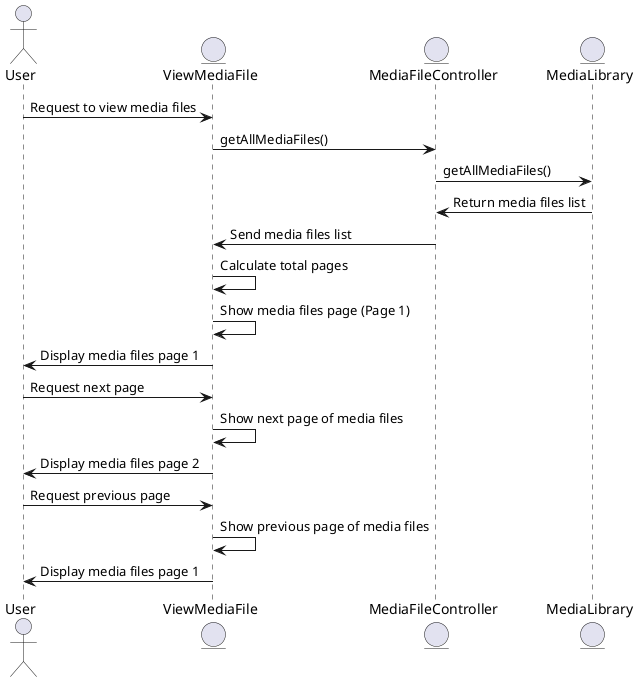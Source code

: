@startuml ViewMediaFile
actor User
entity ViewMediaFile
entity MediaFileController
entity MediaLibrary

User -> ViewMediaFile: Request to view media files
ViewMediaFile -> MediaFileController: getAllMediaFiles()
MediaFileController -> MediaLibrary: getAllMediaFiles()
MediaLibrary -> MediaFileController: Return media files list
MediaFileController -> ViewMediaFile: Send media files list
ViewMediaFile -> ViewMediaFile: Calculate total pages
ViewMediaFile -> ViewMediaFile: Show media files page (Page 1)
ViewMediaFile -> User: Display media files page 1
User -> ViewMediaFile: Request next page
ViewMediaFile -> ViewMediaFile: Show next page of media files
ViewMediaFile -> User: Display media files page 2
User -> ViewMediaFile: Request previous page
ViewMediaFile -> ViewMediaFile: Show previous page of media files
ViewMediaFile -> User: Display media files page 1
@enduml
